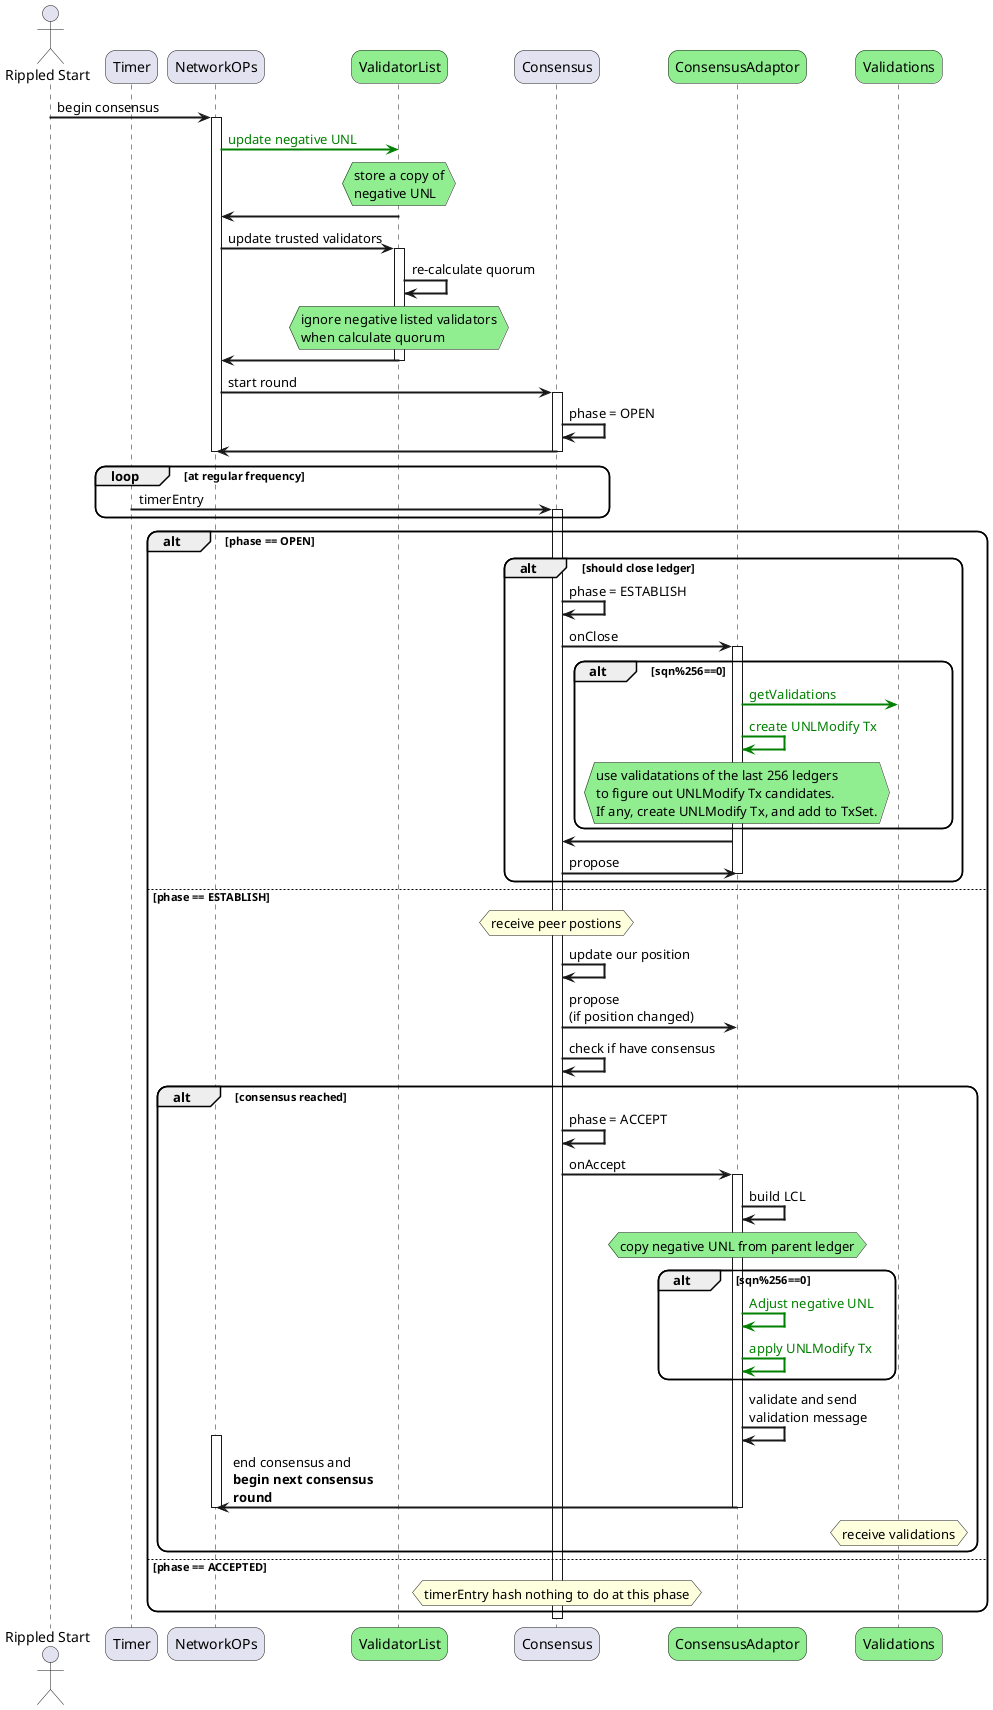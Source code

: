 @startuml negativeUNL_highLevel_sequence

skinparam sequenceArrowThickness 2
skinparam roundcorner 20
skinparam maxmessagesize 160

actor "Rippled Start" as RS
participant "Timer" as T
participant "NetworkOPs" as NOP
participant "ValidatorList" as VL #lightgreen
participant "Consensus" as GC
participant "ConsensusAdaptor" as CA #lightgreen
participant "Validations" as RM #lightgreen

RS -> NOP: begin consensus
activate NOP
NOP -[#green]> VL: <font color=green>update negative UNL
hnote over VL#lightgreen: store a copy of\nnegative UNL
VL -> NOP
NOP -> VL: update trusted validators
activate VL
VL -> VL: re-calculate quorum
hnote over VL#lightgreen: ignore negative listed validators\nwhen calculate quorum
VL -> NOP
deactivate VL
NOP -> GC: start round
activate GC
GC -> GC: phase = OPEN
GC -> NOP
deactivate GC
deactivate NOP

loop at regular frequency
T -> GC: timerEntry
activate GC
end

alt phase == OPEN
    alt should close ledger
        GC -> GC: phase = ESTABLISH
        GC -> CA: onClose
        activate CA
            alt sqn%256==0
            CA -[#green]> RM: <font color=green>getValidations
            CA -[#green]> CA: <font color=green>create UNLModify Tx
            hnote over CA#lightgreen: use validatations of the last 256 ledgers\nto figure out UNLModify Tx candidates.\nIf any, create UNLModify Tx, and add to TxSet.
            end
        CA -> GC
        GC -> CA: propose
        deactivate CA
    end
else phase == ESTABLISH
    hnote over GC: receive peer postions
    GC -> GC : update our position
    GC -> CA : propose \n(if position changed)
    GC -> GC : check if have consensus
    alt consensus reached
        GC -> GC: phase = ACCEPT
        GC -> CA : onAccept
        activate CA
            CA -> CA : build LCL
            hnote over CA #lightgreen: copy negative UNL from parent ledger
            alt sqn%256==0
                CA -[#green]> CA: <font color=green>Adjust negative UNL
                CA -[#green]> CA: <font color=green>apply UNLModify Tx
            end
            CA -> CA : validate and send validation message
            activate NOP
                CA -> NOP : end consensus and\n<b>begin next consensus round
            deactivate NOP
        deactivate CA
        hnote over RM: receive validations
    end
else phase == ACCEPTED
    hnote over GC: timerEntry hash nothing to do at this phase
end
deactivate GC

@enduml
